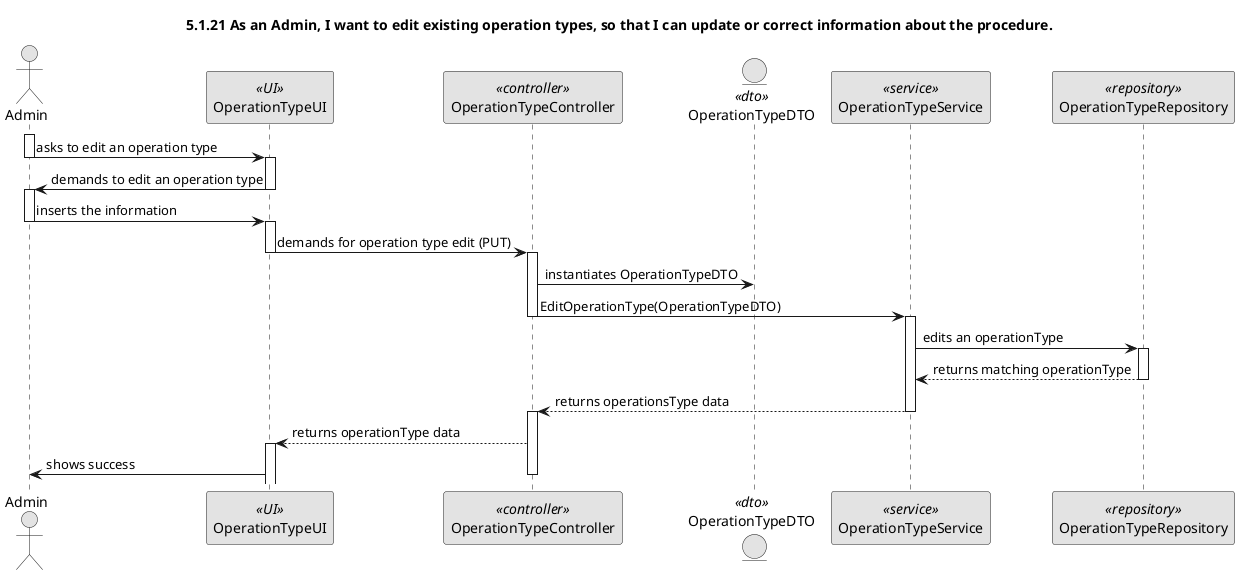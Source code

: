 ﻿@startuml
skinparam monochrome true
skinparam packageStyle rectangle
skinparam shadowing false

title 5.1.21 As an Admin, I want to edit existing operation types, so that I can update or correct information about the procedure.

actor "Admin" as Admin
participant "OperationTypeUI" as UI <<UI>>
participant "OperationTypeController" as Controller <<controller>>
entity "OperationTypeDTO" as OperationTypeDTO <<dto>>
participant "OperationTypeService" as Service <<service>>
participant "OperationTypeRepository" as Repo <<repository>>

activate Admin
    Admin -> UI : asks to edit an operation type
    deactivate Admin
    activate UI
            UI -> Admin: demands to edit an operation type
    deactivate UI
    activate Admin
        Admin -> UI : inserts the information
        deactivate Admin
    activate UI
    UI -> Controller: demands for operation type edit (PUT)
    deactivate UI
    activate Controller
        Controller -> OperationTypeDTO: instantiates OperationTypeDTO
        Controller -> Service: EditOperationType(OperationTypeDTO)
        deactivate Controller
        activate Service
            Service -> Repo: edits an operationType
            activate Repo
            Repo --> Service: returns matching operationType
            deactivate Repo
        Service --> Controller: returns operationsType data
        deactivate Service
        activate Controller
        
Controller --> UI: returns operationType data
activate UI
UI->Admin : shows success
deactivate Controller


@enduml
